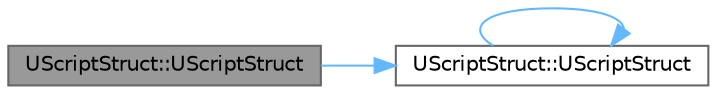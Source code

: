 digraph "UScriptStruct::UScriptStruct"
{
 // INTERACTIVE_SVG=YES
 // LATEX_PDF_SIZE
  bgcolor="transparent";
  edge [fontname=Helvetica,fontsize=10,labelfontname=Helvetica,labelfontsize=10];
  node [fontname=Helvetica,fontsize=10,shape=box,height=0.2,width=0.4];
  rankdir="LR";
  Node1 [id="Node000001",label="UScriptStruct::UScriptStruct",height=0.2,width=0.4,color="gray40", fillcolor="grey60", style="filled", fontcolor="black",tooltip=" "];
  Node1 -> Node2 [id="edge1_Node000001_Node000002",color="steelblue1",style="solid",tooltip=" "];
  Node2 [id="Node000002",label="UScriptStruct::UScriptStruct",height=0.2,width=0.4,color="grey40", fillcolor="white", style="filled",URL="$d1/d51/classUScriptStruct.html#a2bc967e348a27e0be09a2891bbf529b3",tooltip=" "];
  Node2 -> Node2 [id="edge2_Node000002_Node000002",color="steelblue1",style="solid",tooltip=" "];
}
